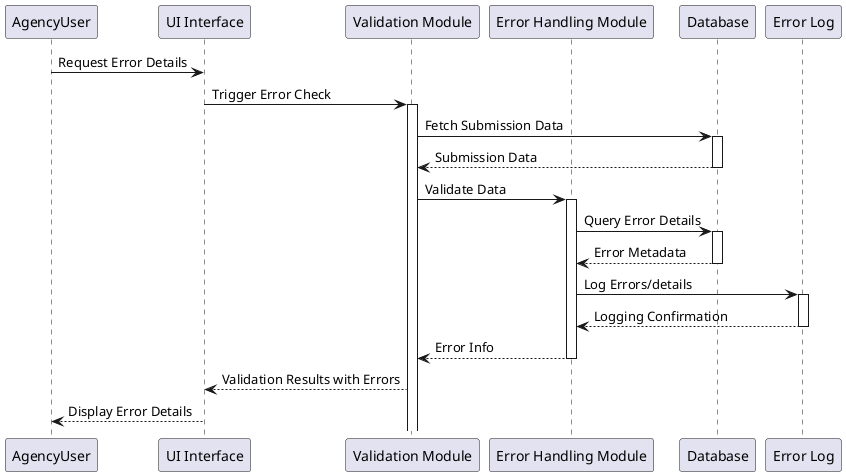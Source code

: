 @startuml
participant AgencyUser as user
participant "UI Interface" as UI
participant "Validation Module" as Validator
participant "Error Handling Module" as ErrorHandler
participant "Database" as DB
participant "Error Log" as ErrorLog

user -> UI : Request Error Details
UI -> Validator : Trigger Error Check
activate Validator

Validator -> DB : Fetch Submission Data
activate DB
DB --> Validator : Submission Data
deactivate DB

Validator -> ErrorHandler : Validate Data
activate ErrorHandler

ErrorHandler -> DB : Query Error Details
activate DB
DB --> ErrorHandler : Error Metadata
deactivate DB

ErrorHandler -> ErrorLog : Log Errors/details
activate ErrorLog
ErrorLog --> ErrorHandler : Logging Confirmation
deactivate ErrorLog

ErrorHandler --> Validator : Error Info
deactivate ErrorHandler

Validator --> UI : Validation Results with Errors
UI --> user : Display Error Details
@enduml